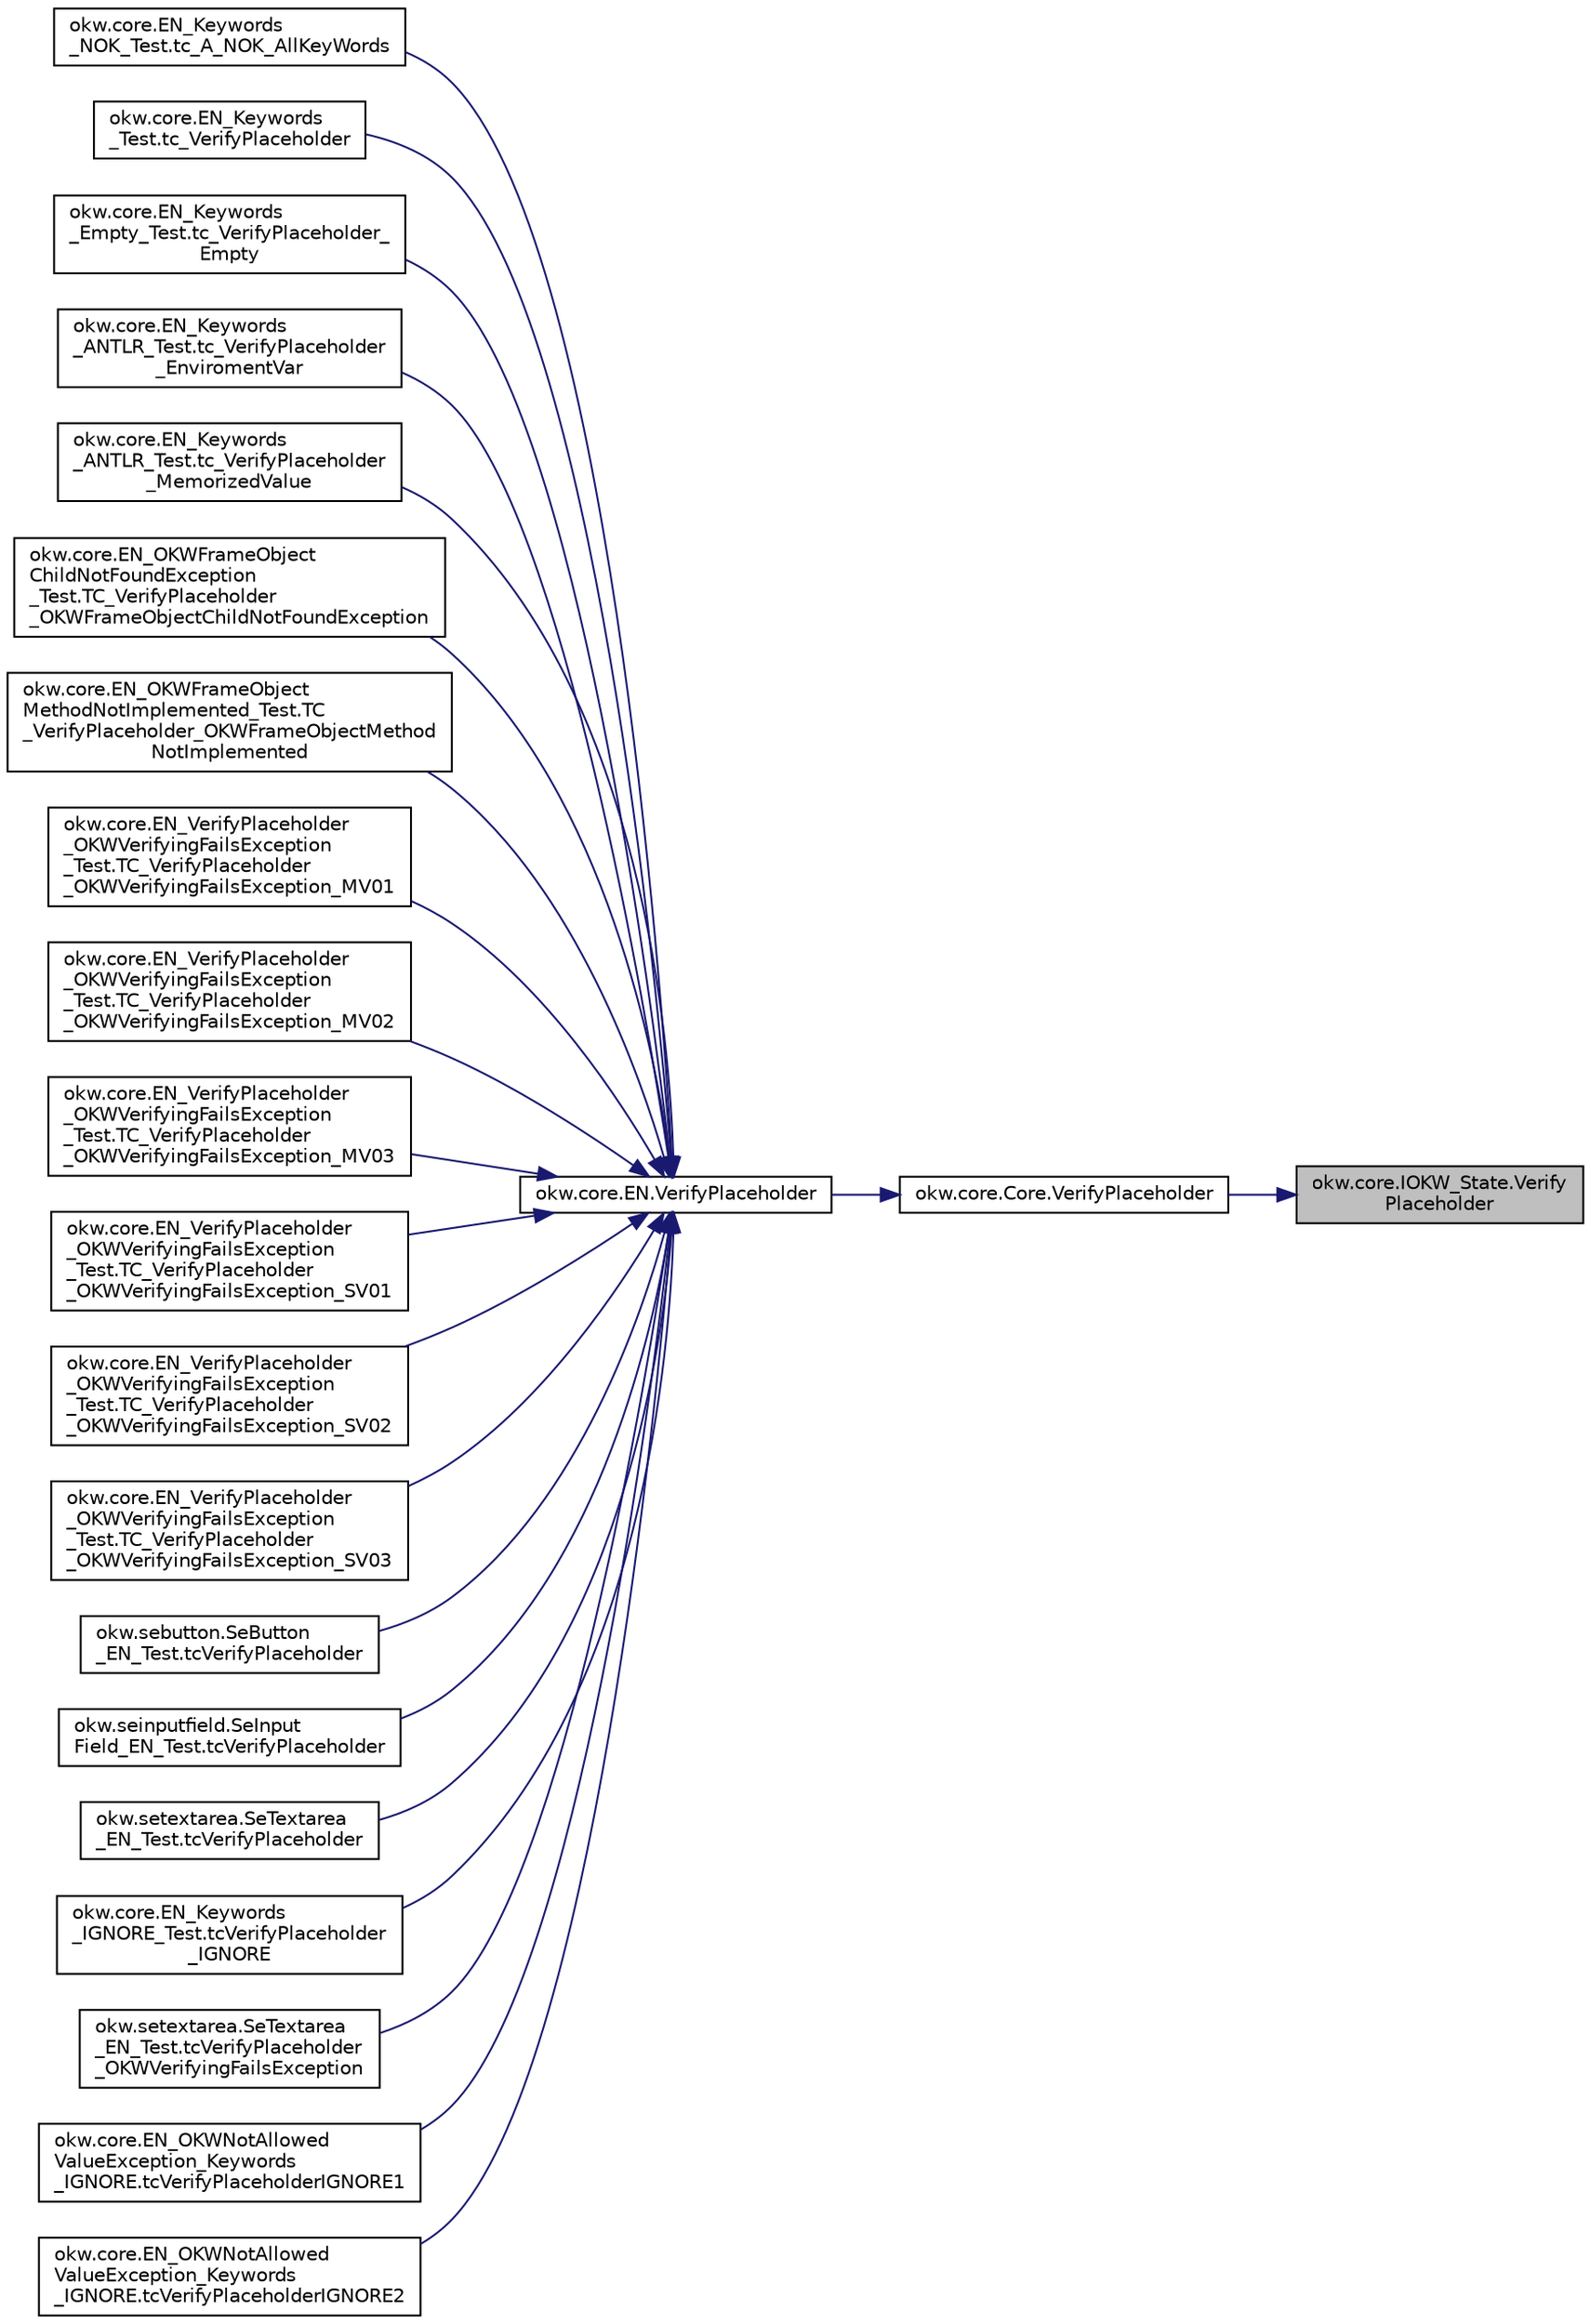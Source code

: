 digraph "okw.core.IOKW_State.VerifyPlaceholder"
{
 // INTERACTIVE_SVG=YES
 // LATEX_PDF_SIZE
  edge [fontname="Helvetica",fontsize="10",labelfontname="Helvetica",labelfontsize="10"];
  node [fontname="Helvetica",fontsize="10",shape=record];
  rankdir="RL";
  Node1 [label="okw.core.IOKW_State.Verify\lPlaceholder",height=0.2,width=0.4,color="black", fillcolor="grey75", style="filled", fontcolor="black",tooltip="Überprüft den Platzhalter des Objektes."];
  Node1 -> Node2 [dir="back",color="midnightblue",fontsize="10",style="solid",fontname="Helvetica"];
  Node2 [label="okw.core.Core.VerifyPlaceholder",height=0.2,width=0.4,color="black", fillcolor="white", style="filled",URL="$classokw_1_1core_1_1_core.html#a5ae79f939a3022df6ce6eaa07f6cef0f",tooltip="Überprüft den Platzhalter des Objektes."];
  Node2 -> Node3 [dir="back",color="midnightblue",fontsize="10",style="solid",fontname="Helvetica"];
  Node3 [label="okw.core.EN.VerifyPlaceholder",height=0.2,width=0.4,color="black", fillcolor="white", style="filled",URL="$classokw_1_1core_1_1_e_n.html#aa32044aab2bea24f9bb1750abdbbabb3",tooltip="Überprüft den Platzhalter des Objektes."];
  Node3 -> Node4 [dir="back",color="midnightblue",fontsize="10",style="solid",fontname="Helvetica"];
  Node4 [label="okw.core.EN_Keywords\l_NOK_Test.tc_A_NOK_AllKeyWords",height=0.2,width=0.4,color="black", fillcolor="white", style="filled",URL="$classokw_1_1core_1_1_e_n___keywords___n_o_k___test.html#accf1c3d2b1258a59b77ae759a7ee0aeb",tooltip="Prüft methoden aufruf für einen einfachen Click."];
  Node3 -> Node5 [dir="back",color="midnightblue",fontsize="10",style="solid",fontname="Helvetica"];
  Node5 [label="okw.core.EN_Keywords\l_Test.tc_VerifyPlaceholder",height=0.2,width=0.4,color="black", fillcolor="white", style="filled",URL="$classokw_1_1core_1_1_e_n___keywords___test.html#a1ebfacda6da447f3b583236e39ec91a3",tooltip="\"Normaler\" Testfall für das Schlüsselwort EN.VerifyPlaceholder(String,String)."];
  Node3 -> Node6 [dir="back",color="midnightblue",fontsize="10",style="solid",fontname="Helvetica"];
  Node6 [label="okw.core.EN_Keywords\l_Empty_Test.tc_VerifyPlaceholder_\lEmpty",height=0.2,width=0.4,color="black", fillcolor="white", style="filled",URL="$classokw_1_1core_1_1_e_n___keywords___empty___test.html#ad1fddfc8480e09cd510e31ab8197100d",tooltip="Prüft \"${EMPTY}\" für das Schlüsslewort VerifyPlaceholder(strng,string)"];
  Node3 -> Node7 [dir="back",color="midnightblue",fontsize="10",style="solid",fontname="Helvetica"];
  Node7 [label="okw.core.EN_Keywords\l_ANTLR_Test.tc_VerifyPlaceholder\l_EnviromentVar",height=0.2,width=0.4,color="black", fillcolor="white", style="filled",URL="$classokw_1_1core_1_1_e_n___keywords___a_n_t_l_r___test.html#a76366d0f58d9779e588221619053b3b4",tooltip=" "];
  Node3 -> Node8 [dir="back",color="midnightblue",fontsize="10",style="solid",fontname="Helvetica"];
  Node8 [label="okw.core.EN_Keywords\l_ANTLR_Test.tc_VerifyPlaceholder\l_MemorizedValue",height=0.2,width=0.4,color="black", fillcolor="white", style="filled",URL="$classokw_1_1core_1_1_e_n___keywords___a_n_t_l_r___test.html#a3f722728dc3541a08f029eb1be36059d",tooltip=" "];
  Node3 -> Node9 [dir="back",color="midnightblue",fontsize="10",style="solid",fontname="Helvetica"];
  Node9 [label="okw.core.EN_OKWFrameObject\lChildNotFoundException\l_Test.TC_VerifyPlaceholder\l_OKWFrameObjectChildNotFoundException",height=0.2,width=0.4,color="black", fillcolor="white", style="filled",URL="$classokw_1_1core_1_1_e_n___o_k_w_frame_object_child_not_found_exception___test.html#a3a3732606b304999437df394a02af52b",tooltip="Prüft ob die Ausnahme OKWFrameObjectChildNotFoundException durch die LFC-VerifyPlaceholder ausgelöst ..."];
  Node3 -> Node10 [dir="back",color="midnightblue",fontsize="10",style="solid",fontname="Helvetica"];
  Node10 [label="okw.core.EN_OKWFrameObject\lMethodNotImplemented_Test.TC\l_VerifyPlaceholder_OKWFrameObjectMethod\lNotImplemented",height=0.2,width=0.4,color="black", fillcolor="white", style="filled",URL="$classokw_1_1core_1_1_e_n___o_k_w_frame_object_method_not_implemented___test.html#a5ec49242642726beb4f84e8a864c2239",tooltip="Prüft ob die Ausnahme OKWFrameObjectMethodNotImplemented von VerifyCaption( FN, ExpVal ) ausgelöst wi..."];
  Node3 -> Node11 [dir="back",color="midnightblue",fontsize="10",style="solid",fontname="Helvetica"];
  Node11 [label="okw.core.EN_VerifyPlaceholder\l_OKWVerifyingFailsException\l_Test.TC_VerifyPlaceholder\l_OKWVerifyingFailsException_MV01",height=0.2,width=0.4,color="black", fillcolor="white", style="filled",URL="$classokw_1_1core_1_1_e_n___verify_placeholder___o_k_w_verifying_fails_exception___test.html#a844de0f2992f79a344d6f0c095296b9e",tooltip="Prüft, ob die Ausnahme OKWVerifyingFailsException bei einem Soll/Ist-Vergleich ausgelöst wird."];
  Node3 -> Node12 [dir="back",color="midnightblue",fontsize="10",style="solid",fontname="Helvetica"];
  Node12 [label="okw.core.EN_VerifyPlaceholder\l_OKWVerifyingFailsException\l_Test.TC_VerifyPlaceholder\l_OKWVerifyingFailsException_MV02",height=0.2,width=0.4,color="black", fillcolor="white", style="filled",URL="$classokw_1_1core_1_1_e_n___verify_placeholder___o_k_w_verifying_fails_exception___test.html#a06f87d2eff809d40e1c1f62f92a1b5ae",tooltip="Prüft, ob die Ausnahme OKWVerifyingFailsException bei einem Soll/Ist-Vergleich ausgelöst wird."];
  Node3 -> Node13 [dir="back",color="midnightblue",fontsize="10",style="solid",fontname="Helvetica"];
  Node13 [label="okw.core.EN_VerifyPlaceholder\l_OKWVerifyingFailsException\l_Test.TC_VerifyPlaceholder\l_OKWVerifyingFailsException_MV03",height=0.2,width=0.4,color="black", fillcolor="white", style="filled",URL="$classokw_1_1core_1_1_e_n___verify_placeholder___o_k_w_verifying_fails_exception___test.html#a598eb8529afcf45f202a4f18e8e0c8cb",tooltip="Prüft, ob die Ausnahme OKWVerifyingFailsException bei einem Soll/Ist-Vergleich ausgelöst wird."];
  Node3 -> Node14 [dir="back",color="midnightblue",fontsize="10",style="solid",fontname="Helvetica"];
  Node14 [label="okw.core.EN_VerifyPlaceholder\l_OKWVerifyingFailsException\l_Test.TC_VerifyPlaceholder\l_OKWVerifyingFailsException_SV01",height=0.2,width=0.4,color="black", fillcolor="white", style="filled",URL="$classokw_1_1core_1_1_e_n___verify_placeholder___o_k_w_verifying_fails_exception___test.html#a8fa7db3dfbbdad831586cc1de97877ef",tooltip="Prüft, ob die Ausnahme OKWVerifyingFailsException bei einem Soll/Ist-Vergleich ausgelöst wird."];
  Node3 -> Node15 [dir="back",color="midnightblue",fontsize="10",style="solid",fontname="Helvetica"];
  Node15 [label="okw.core.EN_VerifyPlaceholder\l_OKWVerifyingFailsException\l_Test.TC_VerifyPlaceholder\l_OKWVerifyingFailsException_SV02",height=0.2,width=0.4,color="black", fillcolor="white", style="filled",URL="$classokw_1_1core_1_1_e_n___verify_placeholder___o_k_w_verifying_fails_exception___test.html#a3de10586e4a4ca4b92292aaf61f076f3",tooltip="Prüft, ob die Ausnahme OKWVerifyingFailsException bei einem Soll/Ist-Vergleich ausgelöst wird."];
  Node3 -> Node16 [dir="back",color="midnightblue",fontsize="10",style="solid",fontname="Helvetica"];
  Node16 [label="okw.core.EN_VerifyPlaceholder\l_OKWVerifyingFailsException\l_Test.TC_VerifyPlaceholder\l_OKWVerifyingFailsException_SV03",height=0.2,width=0.4,color="black", fillcolor="white", style="filled",URL="$classokw_1_1core_1_1_e_n___verify_placeholder___o_k_w_verifying_fails_exception___test.html#add60b25819f0f103f1b0576932b590ad",tooltip="Prüft, ob die Ausnahme OKWVerifyingFailsException bei einem Soll/Ist-Vergleich ausgelöst wird."];
  Node3 -> Node17 [dir="back",color="midnightblue",fontsize="10",style="solid",fontname="Helvetica"];
  Node17 [label="okw.sebutton.SeButton\l_EN_Test.tcVerifyPlaceholder",height=0.2,width=0.4,color="black", fillcolor="white", style="filled",URL="$classokw_1_1sebutton_1_1_se_button___e_n___test.html#aae2ea703db39a81a45012becb171176f",tooltip="Schlüsselwortes VerifyPlaceholder für SeButton sollte OKWFrameObjectMethodNotImplemented auslösen."];
  Node3 -> Node18 [dir="back",color="midnightblue",fontsize="10",style="solid",fontname="Helvetica"];
  Node18 [label="okw.seinputfield.SeInput\lField_EN_Test.tcVerifyPlaceholder",height=0.2,width=0.4,color="black", fillcolor="white", style="filled",URL="$classokw_1_1seinputfield_1_1_se_input_field___e_n___test.html#a6afa22493d07c4a721eba6662acb0127",tooltip="Testet ob das Schlüsselwort VerifyPlaceholder( FN, ExpVal ) der Klasse SeInputText implementiert ist."];
  Node3 -> Node19 [dir="back",color="midnightblue",fontsize="10",style="solid",fontname="Helvetica"];
  Node19 [label="okw.setextarea.SeTextarea\l_EN_Test.tcVerifyPlaceholder",height=0.2,width=0.4,color="black", fillcolor="white", style="filled",URL="$classokw_1_1setextarea_1_1_se_textarea___e_n___test.html#a31c3792486e99eb31524e6198f15a656",tooltip="Prüft, ob die Methode VerifyPlaceholder für SeTextField implementiert ist."];
  Node3 -> Node20 [dir="back",color="midnightblue",fontsize="10",style="solid",fontname="Helvetica"];
  Node20 [label="okw.core.EN_Keywords\l_IGNORE_Test.tcVerifyPlaceholder\l_IGNORE",height=0.2,width=0.4,color="black", fillcolor="white", style="filled",URL="$classokw_1_1core_1_1_e_n___keywords___i_g_n_o_r_e___test.html#a86eb0b9aa765c8e54610c8076417ecda",tooltip=" "];
  Node3 -> Node21 [dir="back",color="midnightblue",fontsize="10",style="solid",fontname="Helvetica"];
  Node21 [label="okw.setextarea.SeTextarea\l_EN_Test.tcVerifyPlaceholder\l_OKWVerifyingFailsException",height=0.2,width=0.4,color="black", fillcolor="white", style="filled",URL="$classokw_1_1setextarea_1_1_se_textarea___e_n___test.html#a283d73fe4a708f47ac8bc16d69a61ba2",tooltip="Prüft, ob die Methode VerifyPlaceholder bei einer Soll/Ist Abweichung die Ausnahme OKWVerifyingFailsE..."];
  Node3 -> Node22 [dir="back",color="midnightblue",fontsize="10",style="solid",fontname="Helvetica"];
  Node22 [label="okw.core.EN_OKWNotAllowed\lValueException_Keywords\l_IGNORE.tcVerifyPlaceholderIGNORE1",height=0.2,width=0.4,color="black", fillcolor="white", style="filled",URL="$classokw_1_1core_1_1_e_n___o_k_w_not_allowed_value_exception___keywords___i_g_n_o_r_e.html#aea2eb8ff6f07fc4f6be227f4dea24eee",tooltip="Prüft ob \"${IGNORE} \" die Ausnahme okw.exceptions.OKWNotAllowedValueException auslöst."];
  Node3 -> Node23 [dir="back",color="midnightblue",fontsize="10",style="solid",fontname="Helvetica"];
  Node23 [label="okw.core.EN_OKWNotAllowed\lValueException_Keywords\l_IGNORE.tcVerifyPlaceholderIGNORE2",height=0.2,width=0.4,color="black", fillcolor="white", style="filled",URL="$classokw_1_1core_1_1_e_n___o_k_w_not_allowed_value_exception___keywords___i_g_n_o_r_e.html#a37f7b5b9f5c5b73cc02f856d73f6103f",tooltip="Prüft ob \"\"${IGNORE}${TCN}\" die Ausnahme okw.exceptions.OKWNotAllowedValueException auslöst."];
}
